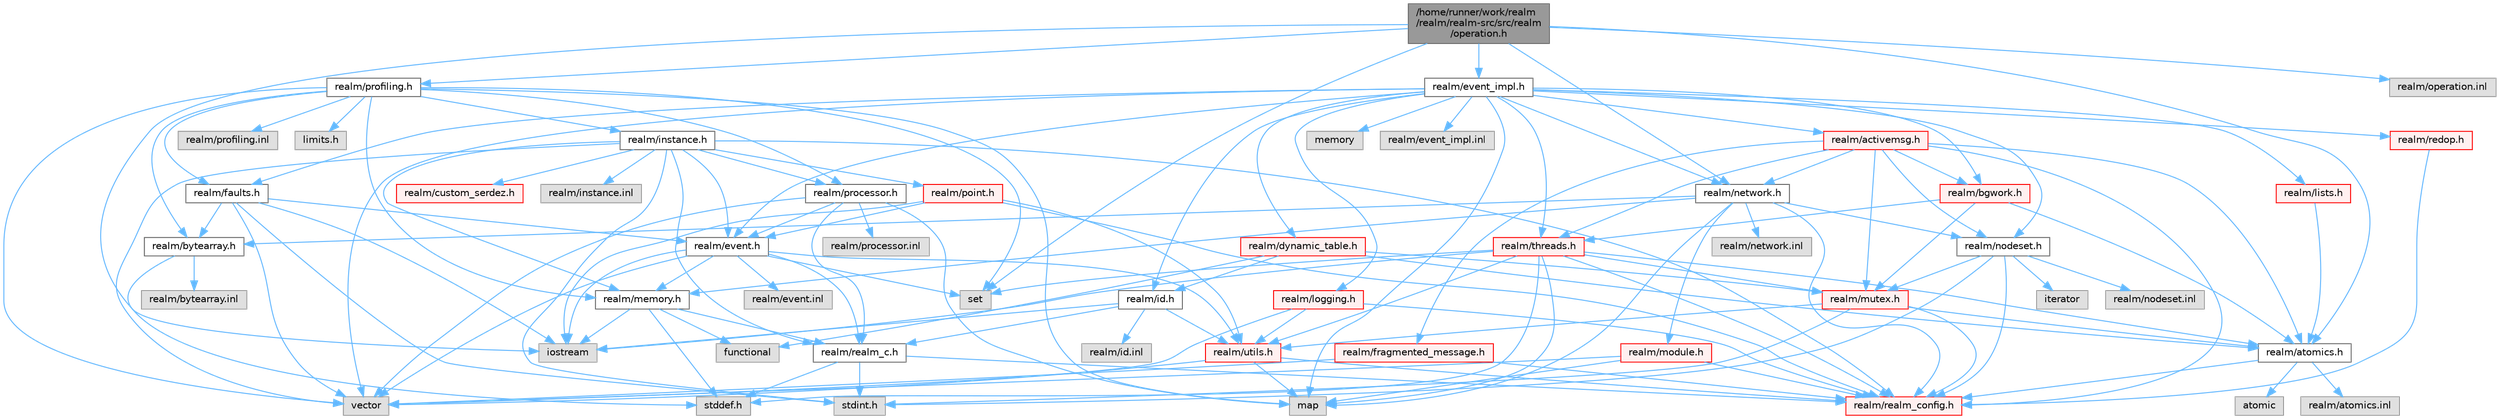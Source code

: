digraph "/home/runner/work/realm/realm/realm-src/src/realm/operation.h"
{
 // LATEX_PDF_SIZE
  bgcolor="transparent";
  edge [fontname=Helvetica,fontsize=10,labelfontname=Helvetica,labelfontsize=10];
  node [fontname=Helvetica,fontsize=10,shape=box,height=0.2,width=0.4];
  Node1 [id="Node000001",label="/home/runner/work/realm\l/realm/realm-src/src/realm\l/operation.h",height=0.2,width=0.4,color="gray40", fillcolor="grey60", style="filled", fontcolor="black",tooltip=" "];
  Node1 -> Node2 [id="edge1_Node000001_Node000002",color="steelblue1",style="solid",tooltip=" "];
  Node2 [id="Node000002",label="realm/profiling.h",height=0.2,width=0.4,color="grey40", fillcolor="white", style="filled",URL="$profiling_8h.html",tooltip=" "];
  Node2 -> Node3 [id="edge2_Node000002_Node000003",color="steelblue1",style="solid",tooltip=" "];
  Node3 [id="Node000003",label="limits.h",height=0.2,width=0.4,color="grey60", fillcolor="#E0E0E0", style="filled",tooltip=" "];
  Node2 -> Node4 [id="edge3_Node000002_Node000004",color="steelblue1",style="solid",tooltip=" "];
  Node4 [id="Node000004",label="vector",height=0.2,width=0.4,color="grey60", fillcolor="#E0E0E0", style="filled",tooltip=" "];
  Node2 -> Node5 [id="edge4_Node000002_Node000005",color="steelblue1",style="solid",tooltip=" "];
  Node5 [id="Node000005",label="set",height=0.2,width=0.4,color="grey60", fillcolor="#E0E0E0", style="filled",tooltip=" "];
  Node2 -> Node6 [id="edge5_Node000002_Node000006",color="steelblue1",style="solid",tooltip=" "];
  Node6 [id="Node000006",label="map",height=0.2,width=0.4,color="grey60", fillcolor="#E0E0E0", style="filled",tooltip=" "];
  Node2 -> Node7 [id="edge6_Node000002_Node000007",color="steelblue1",style="solid",tooltip=" "];
  Node7 [id="Node000007",label="realm/bytearray.h",height=0.2,width=0.4,color="grey40", fillcolor="white", style="filled",URL="$bytearray_8h.html",tooltip=" "];
  Node7 -> Node8 [id="edge7_Node000007_Node000008",color="steelblue1",style="solid",tooltip=" "];
  Node8 [id="Node000008",label="stddef.h",height=0.2,width=0.4,color="grey60", fillcolor="#E0E0E0", style="filled",tooltip=" "];
  Node7 -> Node9 [id="edge8_Node000007_Node000009",color="steelblue1",style="solid",tooltip=" "];
  Node9 [id="Node000009",label="realm/bytearray.inl",height=0.2,width=0.4,color="grey60", fillcolor="#E0E0E0", style="filled",tooltip=" "];
  Node2 -> Node10 [id="edge9_Node000002_Node000010",color="steelblue1",style="solid",tooltip=" "];
  Node10 [id="Node000010",label="realm/processor.h",height=0.2,width=0.4,color="grey40", fillcolor="white", style="filled",URL="$processor_8h.html",tooltip=" "];
  Node10 -> Node11 [id="edge10_Node000010_Node000011",color="steelblue1",style="solid",tooltip=" "];
  Node11 [id="Node000011",label="realm/realm_c.h",height=0.2,width=0.4,color="grey40", fillcolor="white", style="filled",URL="$realm__c_8h.html",tooltip=" "];
  Node11 -> Node12 [id="edge11_Node000011_Node000012",color="steelblue1",style="solid",tooltip=" "];
  Node12 [id="Node000012",label="realm/realm_config.h",height=0.2,width=0.4,color="red", fillcolor="#FFF0F0", style="filled",URL="$realm__config_8h.html",tooltip=" "];
  Node11 -> Node8 [id="edge12_Node000011_Node000008",color="steelblue1",style="solid",tooltip=" "];
  Node11 -> Node15 [id="edge13_Node000011_Node000015",color="steelblue1",style="solid",tooltip=" "];
  Node15 [id="Node000015",label="stdint.h",height=0.2,width=0.4,color="grey60", fillcolor="#E0E0E0", style="filled",tooltip=" "];
  Node10 -> Node16 [id="edge14_Node000010_Node000016",color="steelblue1",style="solid",tooltip=" "];
  Node16 [id="Node000016",label="realm/event.h",height=0.2,width=0.4,color="grey40", fillcolor="white", style="filled",URL="$event_8h.html",tooltip=" "];
  Node16 -> Node11 [id="edge15_Node000016_Node000011",color="steelblue1",style="solid",tooltip=" "];
  Node16 -> Node17 [id="edge16_Node000016_Node000017",color="steelblue1",style="solid",tooltip=" "];
  Node17 [id="Node000017",label="realm/utils.h",height=0.2,width=0.4,color="red", fillcolor="#FFF0F0", style="filled",URL="$utils_8h.html",tooltip=" "];
  Node17 -> Node12 [id="edge17_Node000017_Node000012",color="steelblue1",style="solid",tooltip=" "];
  Node17 -> Node4 [id="edge18_Node000017_Node000004",color="steelblue1",style="solid",tooltip=" "];
  Node17 -> Node6 [id="edge19_Node000017_Node000006",color="steelblue1",style="solid",tooltip=" "];
  Node16 -> Node24 [id="edge20_Node000016_Node000024",color="steelblue1",style="solid",tooltip=" "];
  Node24 [id="Node000024",label="realm/memory.h",height=0.2,width=0.4,color="grey40", fillcolor="white", style="filled",URL="$memory_8h.html",tooltip=" "];
  Node24 -> Node11 [id="edge21_Node000024_Node000011",color="steelblue1",style="solid",tooltip=" "];
  Node24 -> Node8 [id="edge22_Node000024_Node000008",color="steelblue1",style="solid",tooltip=" "];
  Node24 -> Node25 [id="edge23_Node000024_Node000025",color="steelblue1",style="solid",tooltip=" "];
  Node25 [id="Node000025",label="iostream",height=0.2,width=0.4,color="grey60", fillcolor="#E0E0E0", style="filled",tooltip=" "];
  Node24 -> Node26 [id="edge24_Node000024_Node000026",color="steelblue1",style="solid",tooltip=" "];
  Node26 [id="Node000026",label="functional",height=0.2,width=0.4,color="grey60", fillcolor="#E0E0E0", style="filled",tooltip=" "];
  Node16 -> Node4 [id="edge25_Node000016_Node000004",color="steelblue1",style="solid",tooltip=" "];
  Node16 -> Node5 [id="edge26_Node000016_Node000005",color="steelblue1",style="solid",tooltip=" "];
  Node16 -> Node25 [id="edge27_Node000016_Node000025",color="steelblue1",style="solid",tooltip=" "];
  Node16 -> Node27 [id="edge28_Node000016_Node000027",color="steelblue1",style="solid",tooltip=" "];
  Node27 [id="Node000027",label="realm/event.inl",height=0.2,width=0.4,color="grey60", fillcolor="#E0E0E0", style="filled",tooltip=" "];
  Node10 -> Node4 [id="edge29_Node000010_Node000004",color="steelblue1",style="solid",tooltip=" "];
  Node10 -> Node6 [id="edge30_Node000010_Node000006",color="steelblue1",style="solid",tooltip=" "];
  Node10 -> Node28 [id="edge31_Node000010_Node000028",color="steelblue1",style="solid",tooltip=" "];
  Node28 [id="Node000028",label="realm/processor.inl",height=0.2,width=0.4,color="grey60", fillcolor="#E0E0E0", style="filled",tooltip=" "];
  Node2 -> Node24 [id="edge32_Node000002_Node000024",color="steelblue1",style="solid",tooltip=" "];
  Node2 -> Node29 [id="edge33_Node000002_Node000029",color="steelblue1",style="solid",tooltip=" "];
  Node29 [id="Node000029",label="realm/instance.h",height=0.2,width=0.4,color="grey40", fillcolor="white", style="filled",URL="$instance_8h.html",tooltip=" "];
  Node29 -> Node12 [id="edge34_Node000029_Node000012",color="steelblue1",style="solid",tooltip=" "];
  Node29 -> Node11 [id="edge35_Node000029_Node000011",color="steelblue1",style="solid",tooltip=" "];
  Node29 -> Node16 [id="edge36_Node000029_Node000016",color="steelblue1",style="solid",tooltip=" "];
  Node29 -> Node24 [id="edge37_Node000029_Node000024",color="steelblue1",style="solid",tooltip=" "];
  Node29 -> Node10 [id="edge38_Node000029_Node000010",color="steelblue1",style="solid",tooltip=" "];
  Node29 -> Node30 [id="edge39_Node000029_Node000030",color="steelblue1",style="solid",tooltip=" "];
  Node30 [id="Node000030",label="realm/point.h",height=0.2,width=0.4,color="red", fillcolor="#FFF0F0", style="filled",URL="$point_8h.html",tooltip=" "];
  Node30 -> Node12 [id="edge40_Node000030_Node000012",color="steelblue1",style="solid",tooltip=" "];
  Node30 -> Node16 [id="edge41_Node000030_Node000016",color="steelblue1",style="solid",tooltip=" "];
  Node30 -> Node17 [id="edge42_Node000030_Node000017",color="steelblue1",style="solid",tooltip=" "];
  Node30 -> Node25 [id="edge43_Node000030_Node000025",color="steelblue1",style="solid",tooltip=" "];
  Node29 -> Node33 [id="edge44_Node000029_Node000033",color="steelblue1",style="solid",tooltip=" "];
  Node33 [id="Node000033",label="realm/custom_serdez.h",height=0.2,width=0.4,color="red", fillcolor="#FFF0F0", style="filled",URL="$custom__serdez_8h.html",tooltip=" "];
  Node29 -> Node4 [id="edge45_Node000029_Node000004",color="steelblue1",style="solid",tooltip=" "];
  Node29 -> Node15 [id="edge46_Node000029_Node000015",color="steelblue1",style="solid",tooltip=" "];
  Node29 -> Node40 [id="edge47_Node000029_Node000040",color="steelblue1",style="solid",tooltip=" "];
  Node40 [id="Node000040",label="realm/instance.inl",height=0.2,width=0.4,color="grey60", fillcolor="#E0E0E0", style="filled",tooltip=" "];
  Node2 -> Node41 [id="edge48_Node000002_Node000041",color="steelblue1",style="solid",tooltip=" "];
  Node41 [id="Node000041",label="realm/faults.h",height=0.2,width=0.4,color="grey40", fillcolor="white", style="filled",URL="$faults_8h.html",tooltip=" "];
  Node41 -> Node7 [id="edge49_Node000041_Node000007",color="steelblue1",style="solid",tooltip=" "];
  Node41 -> Node16 [id="edge50_Node000041_Node000016",color="steelblue1",style="solid",tooltip=" "];
  Node41 -> Node4 [id="edge51_Node000041_Node000004",color="steelblue1",style="solid",tooltip=" "];
  Node41 -> Node25 [id="edge52_Node000041_Node000025",color="steelblue1",style="solid",tooltip=" "];
  Node41 -> Node15 [id="edge53_Node000041_Node000015",color="steelblue1",style="solid",tooltip=" "];
  Node2 -> Node42 [id="edge54_Node000002_Node000042",color="steelblue1",style="solid",tooltip=" "];
  Node42 [id="Node000042",label="realm/profiling.inl",height=0.2,width=0.4,color="grey60", fillcolor="#E0E0E0", style="filled",tooltip=" "];
  Node1 -> Node43 [id="edge55_Node000001_Node000043",color="steelblue1",style="solid",tooltip=" "];
  Node43 [id="Node000043",label="realm/event_impl.h",height=0.2,width=0.4,color="grey40", fillcolor="white", style="filled",URL="$event__impl_8h.html",tooltip=" "];
  Node43 -> Node16 [id="edge56_Node000043_Node000016",color="steelblue1",style="solid",tooltip=" "];
  Node43 -> Node44 [id="edge57_Node000043_Node000044",color="steelblue1",style="solid",tooltip=" "];
  Node44 [id="Node000044",label="realm/id.h",height=0.2,width=0.4,color="grey40", fillcolor="white", style="filled",URL="$id_8h.html",tooltip=" "];
  Node44 -> Node11 [id="edge58_Node000044_Node000011",color="steelblue1",style="solid",tooltip=" "];
  Node44 -> Node17 [id="edge59_Node000044_Node000017",color="steelblue1",style="solid",tooltip=" "];
  Node44 -> Node25 [id="edge60_Node000044_Node000025",color="steelblue1",style="solid",tooltip=" "];
  Node44 -> Node45 [id="edge61_Node000044_Node000045",color="steelblue1",style="solid",tooltip=" "];
  Node45 [id="Node000045",label="realm/id.inl",height=0.2,width=0.4,color="grey60", fillcolor="#E0E0E0", style="filled",tooltip=" "];
  Node43 -> Node46 [id="edge62_Node000043_Node000046",color="steelblue1",style="solid",tooltip=" "];
  Node46 [id="Node000046",label="realm/nodeset.h",height=0.2,width=0.4,color="grey40", fillcolor="white", style="filled",URL="$nodeset_8h.html",tooltip=" "];
  Node46 -> Node12 [id="edge63_Node000046_Node000012",color="steelblue1",style="solid",tooltip=" "];
  Node46 -> Node47 [id="edge64_Node000046_Node000047",color="steelblue1",style="solid",tooltip=" "];
  Node47 [id="Node000047",label="realm/mutex.h",height=0.2,width=0.4,color="red", fillcolor="#FFF0F0", style="filled",URL="$mutex_8h.html",tooltip=" "];
  Node47 -> Node12 [id="edge65_Node000047_Node000012",color="steelblue1",style="solid",tooltip=" "];
  Node47 -> Node17 [id="edge66_Node000047_Node000017",color="steelblue1",style="solid",tooltip=" "];
  Node47 -> Node48 [id="edge67_Node000047_Node000048",color="steelblue1",style="solid",tooltip=" "];
  Node48 [id="Node000048",label="realm/atomics.h",height=0.2,width=0.4,color="grey40", fillcolor="white", style="filled",URL="$atomics_8h.html",tooltip=" "];
  Node48 -> Node12 [id="edge68_Node000048_Node000012",color="steelblue1",style="solid",tooltip=" "];
  Node48 -> Node49 [id="edge69_Node000048_Node000049",color="steelblue1",style="solid",tooltip=" "];
  Node49 [id="Node000049",label="atomic",height=0.2,width=0.4,color="grey60", fillcolor="#E0E0E0", style="filled",tooltip=" "];
  Node48 -> Node50 [id="edge70_Node000048_Node000050",color="steelblue1",style="solid",tooltip=" "];
  Node50 [id="Node000050",label="realm/atomics.inl",height=0.2,width=0.4,color="grey60", fillcolor="#E0E0E0", style="filled",tooltip=" "];
  Node47 -> Node15 [id="edge71_Node000047_Node000015",color="steelblue1",style="solid",tooltip=" "];
  Node46 -> Node15 [id="edge72_Node000046_Node000015",color="steelblue1",style="solid",tooltip=" "];
  Node46 -> Node52 [id="edge73_Node000046_Node000052",color="steelblue1",style="solid",tooltip=" "];
  Node52 [id="Node000052",label="iterator",height=0.2,width=0.4,color="grey60", fillcolor="#E0E0E0", style="filled",tooltip=" "];
  Node46 -> Node53 [id="edge74_Node000046_Node000053",color="steelblue1",style="solid",tooltip=" "];
  Node53 [id="Node000053",label="realm/nodeset.inl",height=0.2,width=0.4,color="grey60", fillcolor="#E0E0E0", style="filled",tooltip=" "];
  Node43 -> Node41 [id="edge75_Node000043_Node000041",color="steelblue1",style="solid",tooltip=" "];
  Node43 -> Node54 [id="edge76_Node000043_Node000054",color="steelblue1",style="solid",tooltip=" "];
  Node54 [id="Node000054",label="realm/network.h",height=0.2,width=0.4,color="grey40", fillcolor="white", style="filled",URL="$network_8h.html",tooltip=" "];
  Node54 -> Node12 [id="edge77_Node000054_Node000012",color="steelblue1",style="solid",tooltip=" "];
  Node54 -> Node55 [id="edge78_Node000054_Node000055",color="steelblue1",style="solid",tooltip=" "];
  Node55 [id="Node000055",label="realm/module.h",height=0.2,width=0.4,color="red", fillcolor="#FFF0F0", style="filled",URL="$module_8h.html",tooltip=" "];
  Node55 -> Node12 [id="edge79_Node000055_Node000012",color="steelblue1",style="solid",tooltip=" "];
  Node55 -> Node4 [id="edge80_Node000055_Node000004",color="steelblue1",style="solid",tooltip=" "];
  Node55 -> Node6 [id="edge81_Node000055_Node000006",color="steelblue1",style="solid",tooltip=" "];
  Node54 -> Node46 [id="edge82_Node000054_Node000046",color="steelblue1",style="solid",tooltip=" "];
  Node54 -> Node24 [id="edge83_Node000054_Node000024",color="steelblue1",style="solid",tooltip=" "];
  Node54 -> Node7 [id="edge84_Node000054_Node000007",color="steelblue1",style="solid",tooltip=" "];
  Node54 -> Node6 [id="edge85_Node000054_Node000006",color="steelblue1",style="solid",tooltip=" "];
  Node54 -> Node59 [id="edge86_Node000054_Node000059",color="steelblue1",style="solid",tooltip=" "];
  Node59 [id="Node000059",label="realm/network.inl",height=0.2,width=0.4,color="grey60", fillcolor="#E0E0E0", style="filled",tooltip=" "];
  Node43 -> Node60 [id="edge87_Node000043_Node000060",color="steelblue1",style="solid",tooltip=" "];
  Node60 [id="Node000060",label="realm/activemsg.h",height=0.2,width=0.4,color="red", fillcolor="#FFF0F0", style="filled",URL="$activemsg_8h.html",tooltip=" "];
  Node60 -> Node12 [id="edge88_Node000060_Node000012",color="steelblue1",style="solid",tooltip=" "];
  Node60 -> Node61 [id="edge89_Node000060_Node000061",color="steelblue1",style="solid",tooltip=" "];
  Node61 [id="Node000061",label="realm/fragmented_message.h",height=0.2,width=0.4,color="red", fillcolor="#FFF0F0", style="filled",URL="$fragmented__message_8h.html",tooltip="Helper utility for reconstructing large ActiveMessages that were split into multiple network packets."];
  Node61 -> Node12 [id="edge90_Node000061_Node000012",color="steelblue1",style="solid",tooltip=" "];
  Node61 -> Node4 [id="edge91_Node000061_Node000004",color="steelblue1",style="solid",tooltip=" "];
  Node60 -> Node47 [id="edge92_Node000060_Node000047",color="steelblue1",style="solid",tooltip=" "];
  Node60 -> Node46 [id="edge93_Node000060_Node000046",color="steelblue1",style="solid",tooltip=" "];
  Node60 -> Node54 [id="edge94_Node000060_Node000054",color="steelblue1",style="solid",tooltip=" "];
  Node60 -> Node48 [id="edge95_Node000060_Node000048",color="steelblue1",style="solid",tooltip=" "];
  Node60 -> Node63 [id="edge96_Node000060_Node000063",color="steelblue1",style="solid",tooltip=" "];
  Node63 [id="Node000063",label="realm/threads.h",height=0.2,width=0.4,color="red", fillcolor="#FFF0F0", style="filled",URL="$threads_8h.html",tooltip=" "];
  Node63 -> Node12 [id="edge97_Node000063_Node000012",color="steelblue1",style="solid",tooltip=" "];
  Node63 -> Node47 [id="edge98_Node000063_Node000047",color="steelblue1",style="solid",tooltip=" "];
  Node63 -> Node48 [id="edge99_Node000063_Node000048",color="steelblue1",style="solid",tooltip=" "];
  Node63 -> Node17 [id="edge100_Node000063_Node000017",color="steelblue1",style="solid",tooltip=" "];
  Node63 -> Node8 [id="edge101_Node000063_Node000008",color="steelblue1",style="solid",tooltip=" "];
  Node63 -> Node5 [id="edge102_Node000063_Node000005",color="steelblue1",style="solid",tooltip=" "];
  Node63 -> Node6 [id="edge103_Node000063_Node000006",color="steelblue1",style="solid",tooltip=" "];
  Node63 -> Node25 [id="edge104_Node000063_Node000025",color="steelblue1",style="solid",tooltip=" "];
  Node60 -> Node68 [id="edge105_Node000060_Node000068",color="steelblue1",style="solid",tooltip=" "];
  Node68 [id="Node000068",label="realm/bgwork.h",height=0.2,width=0.4,color="red", fillcolor="#FFF0F0", style="filled",URL="$bgwork_8h.html",tooltip=" "];
  Node68 -> Node48 [id="edge106_Node000068_Node000048",color="steelblue1",style="solid",tooltip=" "];
  Node68 -> Node63 [id="edge107_Node000068_Node000063",color="steelblue1",style="solid",tooltip=" "];
  Node68 -> Node47 [id="edge108_Node000068_Node000047",color="steelblue1",style="solid",tooltip=" "];
  Node43 -> Node76 [id="edge109_Node000043_Node000076",color="steelblue1",style="solid",tooltip=" "];
  Node76 [id="Node000076",label="realm/lists.h",height=0.2,width=0.4,color="red", fillcolor="#FFF0F0", style="filled",URL="$lists_8h.html",tooltip=" "];
  Node76 -> Node48 [id="edge110_Node000076_Node000048",color="steelblue1",style="solid",tooltip=" "];
  Node43 -> Node63 [id="edge111_Node000043_Node000063",color="steelblue1",style="solid",tooltip=" "];
  Node43 -> Node78 [id="edge112_Node000043_Node000078",color="steelblue1",style="solid",tooltip=" "];
  Node78 [id="Node000078",label="realm/logging.h",height=0.2,width=0.4,color="red", fillcolor="#FFF0F0", style="filled",URL="$logging_8h.html",tooltip=" "];
  Node78 -> Node12 [id="edge113_Node000078_Node000012",color="steelblue1",style="solid",tooltip=" "];
  Node78 -> Node17 [id="edge114_Node000078_Node000017",color="steelblue1",style="solid",tooltip=" "];
  Node78 -> Node4 [id="edge115_Node000078_Node000004",color="steelblue1",style="solid",tooltip=" "];
  Node43 -> Node81 [id="edge116_Node000043_Node000081",color="steelblue1",style="solid",tooltip=" "];
  Node81 [id="Node000081",label="realm/redop.h",height=0.2,width=0.4,color="red", fillcolor="#FFF0F0", style="filled",URL="$redop_8h.html",tooltip=" "];
  Node81 -> Node12 [id="edge117_Node000081_Node000012",color="steelblue1",style="solid",tooltip=" "];
  Node43 -> Node68 [id="edge118_Node000043_Node000068",color="steelblue1",style="solid",tooltip=" "];
  Node43 -> Node83 [id="edge119_Node000043_Node000083",color="steelblue1",style="solid",tooltip=" "];
  Node83 [id="Node000083",label="realm/dynamic_table.h",height=0.2,width=0.4,color="red", fillcolor="#FFF0F0", style="filled",URL="$dynamic__table_8h.html",tooltip=" "];
  Node83 -> Node48 [id="edge120_Node000083_Node000048",color="steelblue1",style="solid",tooltip=" "];
  Node83 -> Node44 [id="edge121_Node000083_Node000044",color="steelblue1",style="solid",tooltip=" "];
  Node83 -> Node47 [id="edge122_Node000083_Node000047",color="steelblue1",style="solid",tooltip=" "];
  Node83 -> Node26 [id="edge123_Node000083_Node000026",color="steelblue1",style="solid",tooltip=" "];
  Node43 -> Node4 [id="edge124_Node000043_Node000004",color="steelblue1",style="solid",tooltip=" "];
  Node43 -> Node6 [id="edge125_Node000043_Node000006",color="steelblue1",style="solid",tooltip=" "];
  Node43 -> Node65 [id="edge126_Node000043_Node000065",color="steelblue1",style="solid",tooltip=" "];
  Node65 [id="Node000065",label="memory",height=0.2,width=0.4,color="grey60", fillcolor="#E0E0E0", style="filled",tooltip=" "];
  Node43 -> Node85 [id="edge127_Node000043_Node000085",color="steelblue1",style="solid",tooltip=" "];
  Node85 [id="Node000085",label="realm/event_impl.inl",height=0.2,width=0.4,color="grey60", fillcolor="#E0E0E0", style="filled",tooltip=" "];
  Node1 -> Node48 [id="edge128_Node000001_Node000048",color="steelblue1",style="solid",tooltip=" "];
  Node1 -> Node54 [id="edge129_Node000001_Node000054",color="steelblue1",style="solid",tooltip=" "];
  Node1 -> Node5 [id="edge130_Node000001_Node000005",color="steelblue1",style="solid",tooltip=" "];
  Node1 -> Node25 [id="edge131_Node000001_Node000025",color="steelblue1",style="solid",tooltip=" "];
  Node1 -> Node86 [id="edge132_Node000001_Node000086",color="steelblue1",style="solid",tooltip=" "];
  Node86 [id="Node000086",label="realm/operation.inl",height=0.2,width=0.4,color="grey60", fillcolor="#E0E0E0", style="filled",tooltip=" "];
}
